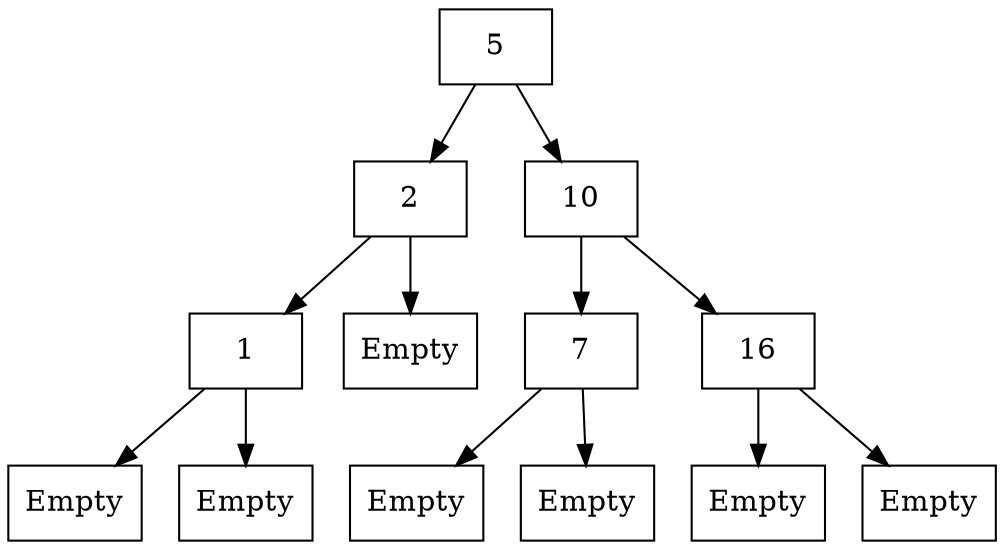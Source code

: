 digraph G {
    /* edge [label=0]; */
    graph [ranksep=0.5];
    0 [shape=record, label="{{5}}"];
    8 [shape=record, label="{{2}}"];
    10 [shape=record, label="{{1}}"];
    12 [shape=record, label="{{Empty}}"];
    11 [shape=record, label="{{Empty}}"];
    9 [shape=record, label="{{Empty}}"];
    1 [shape=record, label="{{10}}"];
    5 [shape=record, label="{{7}}"];
    7 [shape=record, label="{{Empty}}"];
    6 [shape=record, label="{{Empty}}"];
    2 [shape=record, label="{{16}}"];
    4 [shape=record, label="{{Empty}}"];
    3 [shape=record, label="{{Empty}}"];
    10 -> 12;
    10 -> 11;
    8 -> 10;
    8 -> 9;
    5 -> 7;
    5 -> 6;
    2 -> 4;
    2 -> 3;
    1 -> 5;
    1 -> 2;
    0 -> 8;
    0 -> 1;
}
